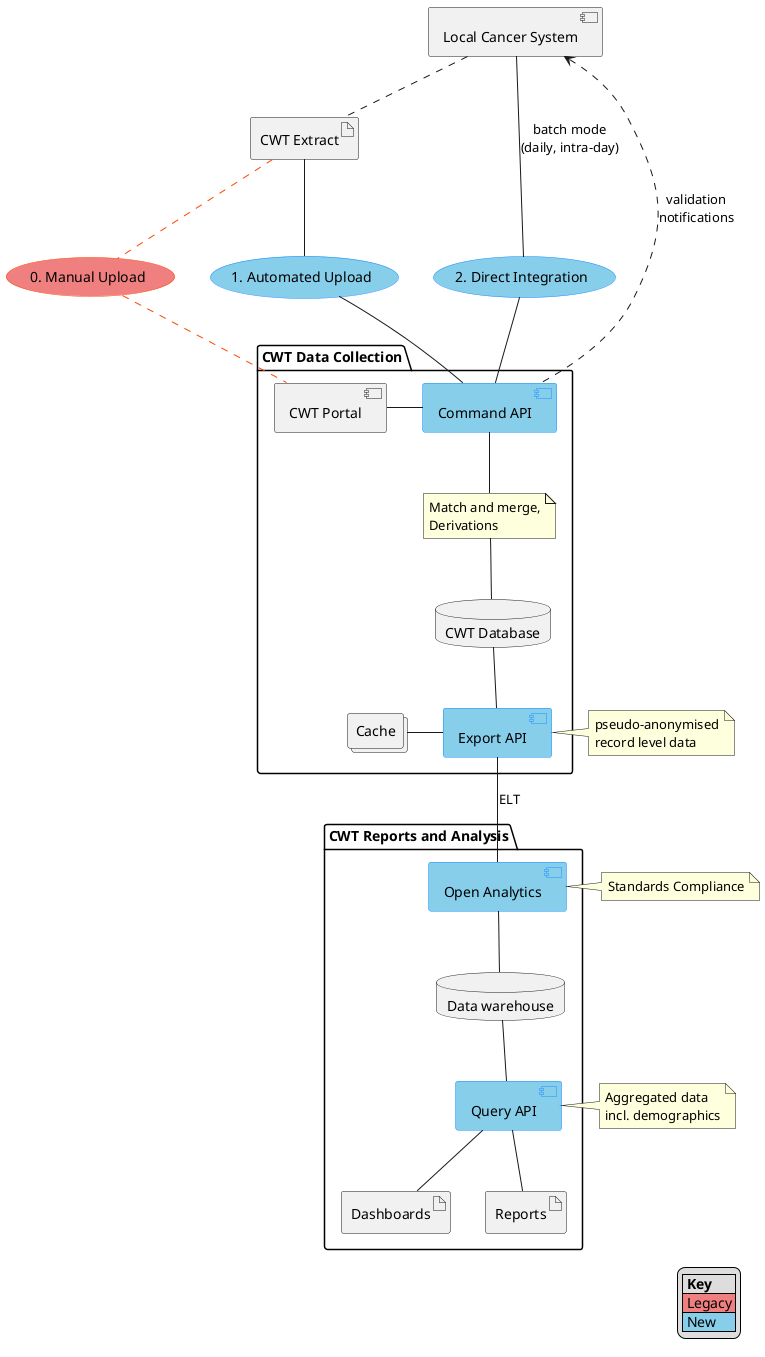 @startuml cwt-tobe-conceptual-model
'left to right direction

hide stereotype
skinparam usecase {
  BackgroundColor<<New>> #SkyBlue
  BorderColor<<New>> #DodgerBlue

  BackgroundColor<<Legacy>> #LightCoral  
  BorderColor<<Legacy>> #OrangeRed

  BackgroundColor<<Future>> #Moccasin  
  BorderColor<<Future>> #SandyBrown  
}

skinparam component {
  BackgroundColor<<New>> #SkyBlue
  BorderColor<<New>> #DodgerBlue

  BackgroundColor<<Legacy>> #LightCoral  
  BorderColor<<Legacy>> #OrangeRed
}

skinparam queue {
  BackgroundColor<<Future>> #Moccasin  
  BorderColor<<Future>> #SandyBrown    
}

skinparam arrow {
  Color<<Legacy>> #OrangeRed 
}

skinparam rectangle {
  BackgroundColor<<New>> #SkyBlue
  BorderColor<<New>> #DodgerBlue

  BackgroundColor<<Legacy>> #LightCoral  
  BorderColor<<Legacy>> #OrangeRed

  BackgroundColor<<Future>> #Moccasin  
  BorderColor<<Future>> #SandyBrown    
}

component "Local Cancer System" as lcs

artifact "CWT Extract" as file

usecase "0. Manual Upload" <<Legacy>> as mup
usecase "1. Automated Upload" <<New>> as aup
usecase "2. Direct Integration" <<New>> as di

package "CWT Data Collection" {

component "CWT Portal" as cwt
component "Command API" <<New>> as capi
database "CWT Database" as db
component "Export API" <<New>>   as eapi

collections "Cache" as cache

note as n4
 Match and merge,
 Derivations 
endnote

cwt - capi
capi -- n4
n4 -- db 
db -- eapi
cache - eapi
}

package "CWT Reports and Analysis" {

component "Open Analytics" <<New>> as oa
database "Data warehouse" as dw
component "Query API" <<New>> as qapi
artifact "Dashboards" as dbs
artifact "Reports" as rpt

}

note as n1
  pseudo-anonymised
  record level data
endnote

note as n2
  Standards Compliance
endnote

note as n3
  Aggregated data 
  incl. demographics
endnote

lcs .. file
file .. mup<<Legacy>>
mup .. cwt<<Legacy>>

file -- aup
aup -- capi

lcs --- di : batch mode\n(daily, intra-day)
di -- capi

eapi -- oa : ELT
oa -- dw

dw -- qapi

qapi -- dbs
qapi -- rpt

eapi - n1
oa - n2
qapi - n3

lcs <... capi : validation\nnotifications 

legend right
|= Key |
|<#LightCoral> Legacy |
|<#SkyBlue> New |
endlegend

@enduml
